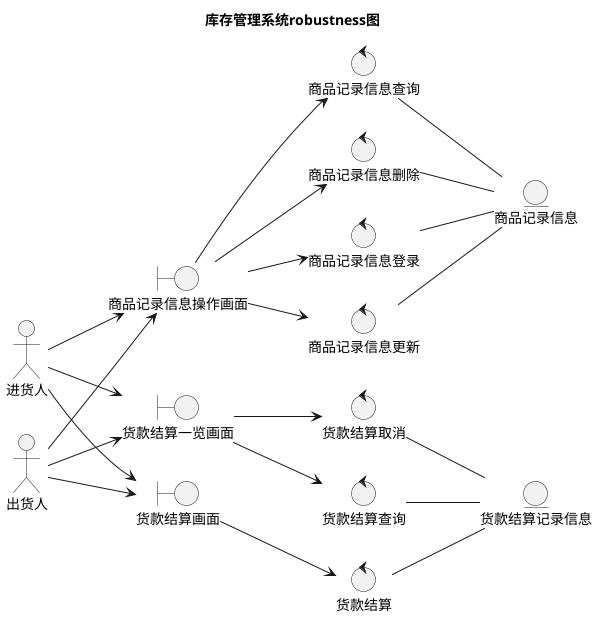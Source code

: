@startuml
left to right direction
title 库存管理系统robustness图

actor 进货人
actor 出货人

boundary 商品记录信息操作画面
'ote left of 商品记录信息操作画面 : 该画面可进行商品登录，商品状态查询，商品更新

boundary 货款结算画面
boundary 货款结算一览画面

control 商品记录信息登录
control 商品记录信息更新
control 商品记录信息查询
control 商品记录信息删除
control 货款结算
control 货款结算查询
control 货款结算取消

entity 商品记录信息
entity 货款结算记录信息

'relationship
进货人 --> 商品记录信息操作画面
出货人 --> 商品记录信息操作画面
商品记录信息操作画面 --> 商品记录信息登录
商品记录信息操作画面 --> 商品记录信息更新
商品记录信息操作画面 --> 商品记录信息查询
商品记录信息操作画面 --> 商品记录信息删除

商品记录信息登录 -- 商品记录信息
商品记录信息更新 -- 商品记录信息
商品记录信息查询 -- 商品记录信息
商品记录信息删除 -- 商品记录信息

进货人 --> 货款结算画面
出货人 --> 货款结算画面
进货人 --> 货款结算一览画面
出货人 --> 货款结算一览画面

货款结算画面 --> 货款结算
货款结算一览画面 --> 货款结算查询
货款结算一览画面 --> 货款结算取消

货款结算 -- 货款结算记录信息
货款结算查询 -- 货款结算记录信息
货款结算取消 -- 货款结算记录信息
@enduml
